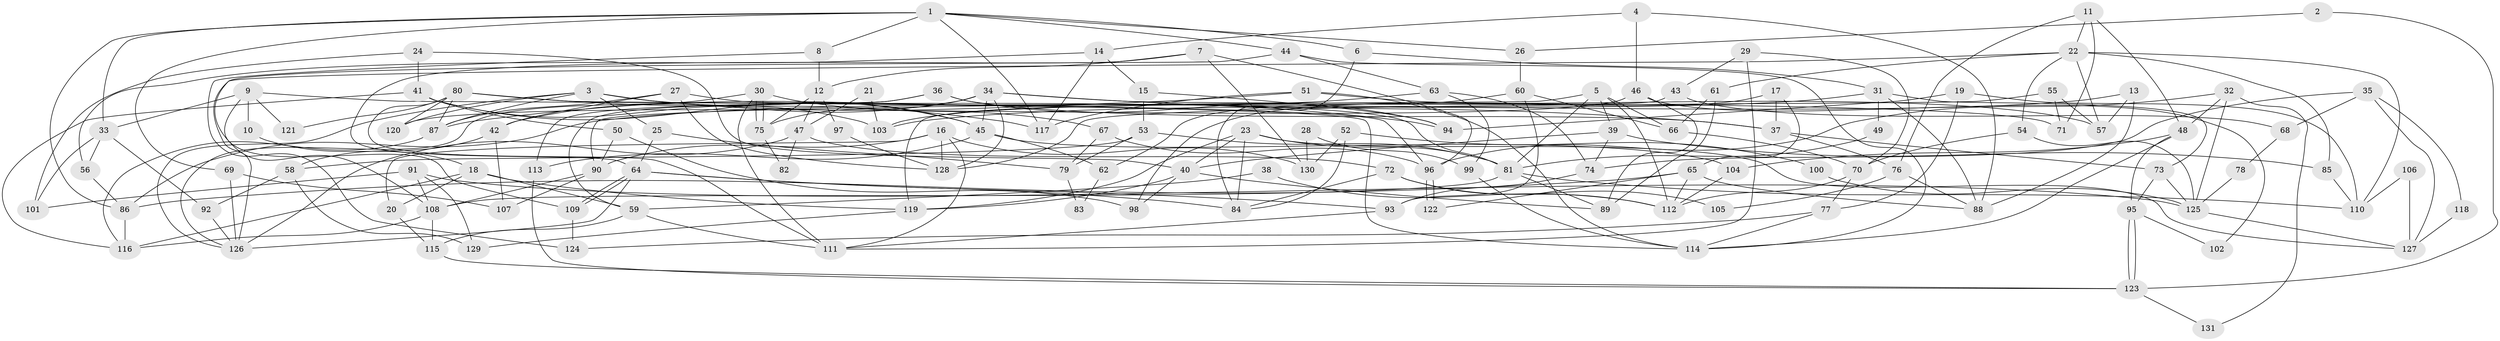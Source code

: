 // coarse degree distribution, {5: 0.25757575757575757, 4: 0.18181818181818182, 7: 0.10606060606060606, 3: 0.15151515151515152, 6: 0.13636363636363635, 9: 0.06060606060606061, 2: 0.015151515151515152, 10: 0.015151515151515152, 8: 0.06060606060606061, 12: 0.015151515151515152}
// Generated by graph-tools (version 1.1) at 2025/37/03/04/25 23:37:10]
// undirected, 131 vertices, 262 edges
graph export_dot {
  node [color=gray90,style=filled];
  1;
  2;
  3;
  4;
  5;
  6;
  7;
  8;
  9;
  10;
  11;
  12;
  13;
  14;
  15;
  16;
  17;
  18;
  19;
  20;
  21;
  22;
  23;
  24;
  25;
  26;
  27;
  28;
  29;
  30;
  31;
  32;
  33;
  34;
  35;
  36;
  37;
  38;
  39;
  40;
  41;
  42;
  43;
  44;
  45;
  46;
  47;
  48;
  49;
  50;
  51;
  52;
  53;
  54;
  55;
  56;
  57;
  58;
  59;
  60;
  61;
  62;
  63;
  64;
  65;
  66;
  67;
  68;
  69;
  70;
  71;
  72;
  73;
  74;
  75;
  76;
  77;
  78;
  79;
  80;
  81;
  82;
  83;
  84;
  85;
  86;
  87;
  88;
  89;
  90;
  91;
  92;
  93;
  94;
  95;
  96;
  97;
  98;
  99;
  100;
  101;
  102;
  103;
  104;
  105;
  106;
  107;
  108;
  109;
  110;
  111;
  112;
  113;
  114;
  115;
  116;
  117;
  118;
  119;
  120;
  121;
  122;
  123;
  124;
  125;
  126;
  127;
  128;
  129;
  130;
  131;
  1 -- 117;
  1 -- 6;
  1 -- 8;
  1 -- 26;
  1 -- 33;
  1 -- 44;
  1 -- 69;
  1 -- 86;
  2 -- 123;
  2 -- 26;
  3 -- 126;
  3 -- 120;
  3 -- 25;
  3 -- 45;
  3 -- 87;
  3 -- 94;
  4 -- 14;
  4 -- 88;
  4 -- 46;
  5 -- 90;
  5 -- 81;
  5 -- 39;
  5 -- 66;
  5 -- 112;
  6 -- 84;
  6 -- 31;
  7 -- 64;
  7 -- 96;
  7 -- 12;
  7 -- 130;
  8 -- 12;
  8 -- 124;
  9 -- 108;
  9 -- 33;
  9 -- 10;
  9 -- 114;
  9 -- 121;
  10 -- 18;
  11 -- 76;
  11 -- 22;
  11 -- 48;
  11 -- 71;
  12 -- 75;
  12 -- 47;
  12 -- 97;
  13 -- 103;
  13 -- 57;
  13 -- 88;
  14 -- 117;
  14 -- 56;
  14 -- 15;
  15 -- 94;
  15 -- 53;
  16 -- 90;
  16 -- 111;
  16 -- 20;
  16 -- 128;
  16 -- 130;
  17 -- 98;
  17 -- 37;
  17 -- 65;
  18 -- 59;
  18 -- 116;
  18 -- 20;
  18 -- 119;
  19 -- 77;
  19 -- 110;
  19 -- 94;
  20 -- 115;
  21 -- 103;
  21 -- 47;
  22 -- 126;
  22 -- 61;
  22 -- 54;
  22 -- 57;
  22 -- 85;
  22 -- 110;
  23 -- 40;
  23 -- 84;
  23 -- 81;
  23 -- 119;
  23 -- 127;
  24 -- 40;
  24 -- 41;
  24 -- 101;
  25 -- 79;
  25 -- 64;
  26 -- 60;
  27 -- 128;
  27 -- 87;
  27 -- 42;
  27 -- 81;
  28 -- 99;
  28 -- 130;
  29 -- 111;
  29 -- 70;
  29 -- 43;
  30 -- 75;
  30 -- 75;
  30 -- 126;
  30 -- 67;
  30 -- 111;
  31 -- 86;
  31 -- 88;
  31 -- 49;
  31 -- 73;
  32 -- 48;
  32 -- 125;
  32 -- 96;
  32 -- 131;
  33 -- 101;
  33 -- 56;
  33 -- 92;
  34 -- 45;
  34 -- 71;
  34 -- 37;
  34 -- 42;
  34 -- 75;
  34 -- 128;
  35 -- 74;
  35 -- 127;
  35 -- 68;
  35 -- 118;
  36 -- 94;
  36 -- 59;
  36 -- 37;
  36 -- 113;
  37 -- 73;
  37 -- 76;
  38 -- 112;
  38 -- 59;
  39 -- 85;
  39 -- 40;
  39 -- 74;
  40 -- 119;
  40 -- 89;
  40 -- 98;
  41 -- 116;
  41 -- 45;
  41 -- 50;
  41 -- 103;
  42 -- 58;
  42 -- 107;
  43 -- 119;
  43 -- 68;
  44 -- 114;
  44 -- 63;
  44 -- 109;
  45 -- 113;
  45 -- 62;
  45 -- 104;
  46 -- 89;
  46 -- 102;
  46 -- 120;
  47 -- 126;
  47 -- 72;
  47 -- 82;
  48 -- 95;
  48 -- 104;
  48 -- 114;
  49 -- 81;
  50 -- 90;
  50 -- 98;
  51 -- 114;
  51 -- 87;
  51 -- 57;
  51 -- 117;
  52 -- 130;
  52 -- 84;
  52 -- 100;
  53 -- 81;
  53 -- 58;
  53 -- 79;
  54 -- 70;
  54 -- 125;
  55 -- 128;
  55 -- 57;
  55 -- 71;
  56 -- 86;
  58 -- 92;
  58 -- 129;
  59 -- 111;
  59 -- 115;
  60 -- 93;
  60 -- 66;
  60 -- 62;
  61 -- 66;
  61 -- 89;
  62 -- 83;
  63 -- 74;
  63 -- 99;
  63 -- 103;
  64 -- 109;
  64 -- 109;
  64 -- 84;
  64 -- 93;
  64 -- 126;
  65 -- 112;
  65 -- 86;
  65 -- 88;
  65 -- 122;
  66 -- 70;
  67 -- 96;
  67 -- 79;
  68 -- 78;
  69 -- 126;
  69 -- 107;
  70 -- 77;
  70 -- 112;
  72 -- 112;
  72 -- 84;
  72 -- 105;
  73 -- 95;
  73 -- 125;
  74 -- 93;
  75 -- 82;
  76 -- 88;
  76 -- 105;
  77 -- 124;
  77 -- 114;
  78 -- 125;
  79 -- 83;
  80 -- 87;
  80 -- 96;
  80 -- 111;
  80 -- 117;
  80 -- 120;
  80 -- 121;
  81 -- 89;
  81 -- 108;
  81 -- 110;
  85 -- 110;
  86 -- 116;
  87 -- 116;
  90 -- 108;
  90 -- 107;
  91 -- 125;
  91 -- 129;
  91 -- 101;
  91 -- 108;
  92 -- 126;
  93 -- 111;
  95 -- 123;
  95 -- 123;
  95 -- 102;
  96 -- 122;
  96 -- 122;
  97 -- 128;
  99 -- 114;
  100 -- 125;
  104 -- 112;
  106 -- 127;
  106 -- 110;
  108 -- 115;
  108 -- 116;
  109 -- 124;
  113 -- 123;
  115 -- 123;
  118 -- 127;
  119 -- 129;
  123 -- 131;
  125 -- 127;
}
